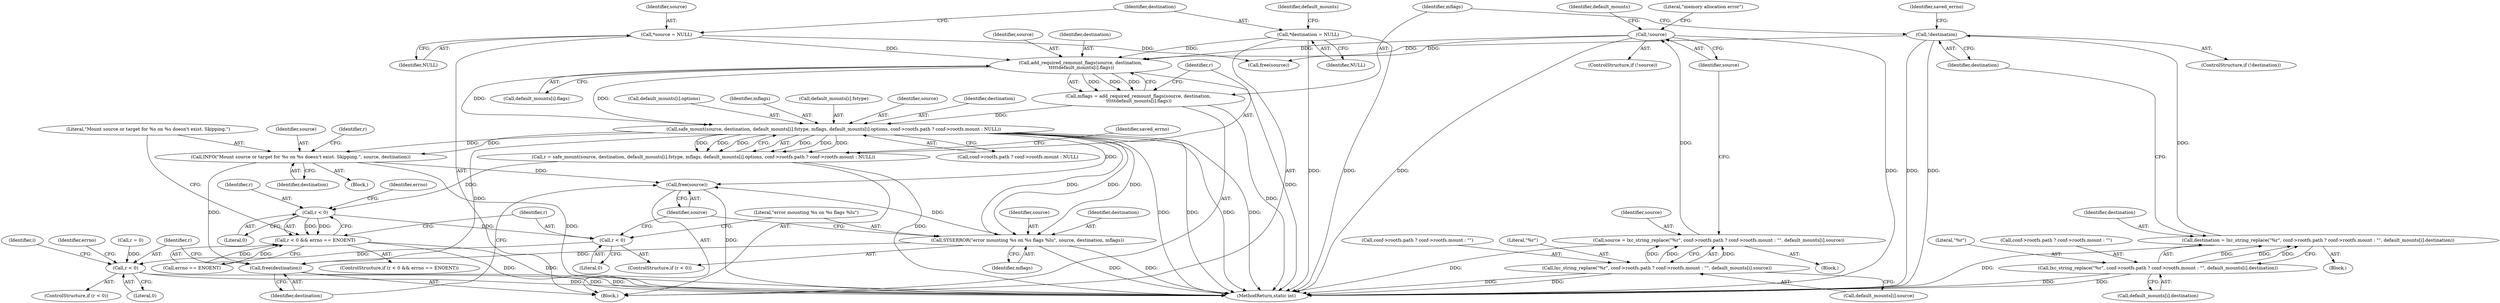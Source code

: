digraph "0_lxc_592fd47a6245508b79fe6ac819fe6d3b2c1289be_3@pointer" {
"1000234" [label="(Call,add_required_remount_flags(source, destination,\n \t\t\t\t\tdefault_mounts[i].flags))"];
"1000141" [label="(Call,*source = NULL)"];
"1000179" [label="(Call,!source)"];
"1000157" [label="(Call,source = lxc_string_replace(\"%r\", conf->rootfs.path ? conf->rootfs.mount : \"\", default_mounts[i].source))"];
"1000159" [label="(Call,lxc_string_replace(\"%r\", conf->rootfs.path ? conf->rootfs.mount : \"\", default_mounts[i].source))"];
"1000216" [label="(Call,!destination)"];
"1000194" [label="(Call,destination = lxc_string_replace(\"%r\", conf->rootfs.path ? conf->rootfs.mount : \"\", default_mounts[i].destination))"];
"1000196" [label="(Call,lxc_string_replace(\"%r\", conf->rootfs.path ? conf->rootfs.mount : \"\", default_mounts[i].destination))"];
"1000145" [label="(Call,*destination = NULL)"];
"1000232" [label="(Call,mflags = add_required_remount_flags(source, destination,\n \t\t\t\t\tdefault_mounts[i].flags))"];
"1000244" [label="(Call,safe_mount(source, destination, default_mounts[i].fstype, mflags, default_mounts[i].options, conf->rootfs.path ? conf->rootfs.mount : NULL))"];
"1000242" [label="(Call,r = safe_mount(source, destination, default_mounts[i].fstype, mflags, default_mounts[i].options, conf->rootfs.path ? conf->rootfs.mount : NULL))"];
"1000275" [label="(Call,r < 0)"];
"1000274" [label="(Call,r < 0 && errno == ENOENT)"];
"1000291" [label="(Call,r < 0)"];
"1000304" [label="(Call,r < 0)"];
"1000282" [label="(Call,INFO(\"Mount source or target for %s on %s doesn't exist. Skipping.\", source, destination))"];
"1000299" [label="(Call,free(source))"];
"1000301" [label="(Call,free(destination))"];
"1000294" [label="(Call,SYSERROR(\"error mounting %s on %s flags %lu\", source, destination, mflags))"];
"1000303" [label="(ControlStructure,if (r < 0))"];
"1000302" [label="(Identifier,destination)"];
"1000284" [label="(Identifier,source)"];
"1000161" [label="(Call,conf->rootfs.path ? conf->rootfs.mount : \"\")"];
"1000274" [label="(Call,r < 0 && errno == ENOENT)"];
"1000178" [label="(ControlStructure,if (!source))"];
"1000300" [label="(Identifier,source)"];
"1000277" [label="(Literal,0)"];
"1000157" [label="(Call,source = lxc_string_replace(\"%r\", conf->rootfs.path ? conf->rootfs.mount : \"\", default_mounts[i].source))"];
"1000195" [label="(Identifier,destination)"];
"1000143" [label="(Identifier,NULL)"];
"1000216" [label="(Call,!destination)"];
"1000304" [label="(Call,r < 0)"];
"1000305" [label="(Identifier,r)"];
"1000298" [label="(Identifier,mflags)"];
"1000198" [label="(Call,conf->rootfs.path ? conf->rootfs.mount : \"\")"];
"1000299" [label="(Call,free(source))"];
"1000160" [label="(Literal,\"%r\")"];
"1000197" [label="(Literal,\"%r\")"];
"1000275" [label="(Call,r < 0)"];
"1000273" [label="(ControlStructure,if (r < 0 && errno == ENOENT))"];
"1000276" [label="(Identifier,r)"];
"1000278" [label="(Call,errno == ENOENT)"];
"1000291" [label="(Call,r < 0)"];
"1000258" [label="(Call,conf->rootfs.path ? conf->rootfs.mount : NULL)"];
"1000306" [label="(Literal,0)"];
"1000224" [label="(Call,free(source))"];
"1000156" [label="(Block,)"];
"1000180" [label="(Identifier,source)"];
"1000196" [label="(Call,lxc_string_replace(\"%r\", conf->rootfs.path ? conf->rootfs.mount : \"\", default_mounts[i].destination))"];
"1000142" [label="(Identifier,source)"];
"1000153" [label="(Identifier,default_mounts)"];
"1000290" [label="(ControlStructure,if (r < 0))"];
"1000123" [label="(Identifier,i)"];
"1000281" [label="(Block,)"];
"1000297" [label="(Identifier,destination)"];
"1000293" [label="(Literal,0)"];
"1000296" [label="(Identifier,source)"];
"1000141" [label="(Call,*source = NULL)"];
"1000301" [label="(Call,free(destination))"];
"1000285" [label="(Identifier,destination)"];
"1000194" [label="(Call,destination = lxc_string_replace(\"%r\", conf->rootfs.path ? conf->rootfs.mount : \"\", default_mounts[i].destination))"];
"1000247" [label="(Call,default_mounts[i].fstype)"];
"1000215" [label="(ControlStructure,if (!destination))"];
"1000183" [label="(Literal,\"memory allocation error\")"];
"1000220" [label="(Identifier,saved_errno)"];
"1000234" [label="(Call,add_required_remount_flags(source, destination,\n \t\t\t\t\tdefault_mounts[i].flags))"];
"1000179" [label="(Call,!source)"];
"1000173" [label="(Call,default_mounts[i].source)"];
"1000287" [label="(Identifier,r)"];
"1000159" [label="(Call,lxc_string_replace(\"%r\", conf->rootfs.path ? conf->rootfs.mount : \"\", default_mounts[i].source))"];
"1000237" [label="(Call,default_mounts[i].flags)"];
"1000245" [label="(Identifier,source)"];
"1000246" [label="(Identifier,destination)"];
"1000271" [label="(Identifier,saved_errno)"];
"1000283" [label="(Literal,\"Mount source or target for %s on %s doesn't exist. Skipping.\")"];
"1000244" [label="(Call,safe_mount(source, destination, default_mounts[i].fstype, mflags, default_mounts[i].options, conf->rootfs.path ? conf->rootfs.mount : NULL))"];
"1000190" [label="(Identifier,default_mounts)"];
"1000232" [label="(Call,mflags = add_required_remount_flags(source, destination,\n \t\t\t\t\tdefault_mounts[i].flags))"];
"1000294" [label="(Call,SYSERROR(\"error mounting %s on %s flags %lu\", source, destination, mflags))"];
"1000282" [label="(Call,INFO(\"Mount source or target for %s on %s doesn't exist. Skipping.\", source, destination))"];
"1000279" [label="(Identifier,errno)"];
"1000158" [label="(Identifier,source)"];
"1000233" [label="(Identifier,mflags)"];
"1000210" [label="(Call,default_mounts[i].destination)"];
"1000243" [label="(Identifier,r)"];
"1000242" [label="(Call,r = safe_mount(source, destination, default_mounts[i].fstype, mflags, default_mounts[i].options, conf->rootfs.path ? conf->rootfs.mount : NULL))"];
"1000235" [label="(Identifier,source)"];
"1000146" [label="(Identifier,destination)"];
"1000253" [label="(Call,default_mounts[i].options)"];
"1000292" [label="(Identifier,r)"];
"1000236" [label="(Identifier,destination)"];
"1000295" [label="(Literal,\"error mounting %s on %s flags %lu\")"];
"1000409" [label="(MethodReturn,static int)"];
"1000193" [label="(Block,)"];
"1000252" [label="(Identifier,mflags)"];
"1000309" [label="(Identifier,errno)"];
"1000139" [label="(Block,)"];
"1000147" [label="(Identifier,NULL)"];
"1000217" [label="(Identifier,destination)"];
"1000145" [label="(Call,*destination = NULL)"];
"1000286" [label="(Call,r = 0)"];
"1000234" -> "1000232"  [label="AST: "];
"1000234" -> "1000237"  [label="CFG: "];
"1000235" -> "1000234"  [label="AST: "];
"1000236" -> "1000234"  [label="AST: "];
"1000237" -> "1000234"  [label="AST: "];
"1000232" -> "1000234"  [label="CFG: "];
"1000234" -> "1000409"  [label="DDG: "];
"1000234" -> "1000232"  [label="DDG: "];
"1000234" -> "1000232"  [label="DDG: "];
"1000234" -> "1000232"  [label="DDG: "];
"1000141" -> "1000234"  [label="DDG: "];
"1000179" -> "1000234"  [label="DDG: "];
"1000216" -> "1000234"  [label="DDG: "];
"1000145" -> "1000234"  [label="DDG: "];
"1000234" -> "1000244"  [label="DDG: "];
"1000234" -> "1000244"  [label="DDG: "];
"1000141" -> "1000139"  [label="AST: "];
"1000141" -> "1000143"  [label="CFG: "];
"1000142" -> "1000141"  [label="AST: "];
"1000143" -> "1000141"  [label="AST: "];
"1000146" -> "1000141"  [label="CFG: "];
"1000141" -> "1000224"  [label="DDG: "];
"1000179" -> "1000178"  [label="AST: "];
"1000179" -> "1000180"  [label="CFG: "];
"1000180" -> "1000179"  [label="AST: "];
"1000183" -> "1000179"  [label="CFG: "];
"1000190" -> "1000179"  [label="CFG: "];
"1000179" -> "1000409"  [label="DDG: "];
"1000179" -> "1000409"  [label="DDG: "];
"1000157" -> "1000179"  [label="DDG: "];
"1000179" -> "1000224"  [label="DDG: "];
"1000157" -> "1000156"  [label="AST: "];
"1000157" -> "1000159"  [label="CFG: "];
"1000158" -> "1000157"  [label="AST: "];
"1000159" -> "1000157"  [label="AST: "];
"1000180" -> "1000157"  [label="CFG: "];
"1000157" -> "1000409"  [label="DDG: "];
"1000159" -> "1000157"  [label="DDG: "];
"1000159" -> "1000157"  [label="DDG: "];
"1000159" -> "1000157"  [label="DDG: "];
"1000159" -> "1000173"  [label="CFG: "];
"1000160" -> "1000159"  [label="AST: "];
"1000161" -> "1000159"  [label="AST: "];
"1000173" -> "1000159"  [label="AST: "];
"1000159" -> "1000409"  [label="DDG: "];
"1000159" -> "1000409"  [label="DDG: "];
"1000216" -> "1000215"  [label="AST: "];
"1000216" -> "1000217"  [label="CFG: "];
"1000217" -> "1000216"  [label="AST: "];
"1000220" -> "1000216"  [label="CFG: "];
"1000233" -> "1000216"  [label="CFG: "];
"1000216" -> "1000409"  [label="DDG: "];
"1000216" -> "1000409"  [label="DDG: "];
"1000194" -> "1000216"  [label="DDG: "];
"1000194" -> "1000193"  [label="AST: "];
"1000194" -> "1000196"  [label="CFG: "];
"1000195" -> "1000194"  [label="AST: "];
"1000196" -> "1000194"  [label="AST: "];
"1000217" -> "1000194"  [label="CFG: "];
"1000194" -> "1000409"  [label="DDG: "];
"1000196" -> "1000194"  [label="DDG: "];
"1000196" -> "1000194"  [label="DDG: "];
"1000196" -> "1000194"  [label="DDG: "];
"1000196" -> "1000210"  [label="CFG: "];
"1000197" -> "1000196"  [label="AST: "];
"1000198" -> "1000196"  [label="AST: "];
"1000210" -> "1000196"  [label="AST: "];
"1000196" -> "1000409"  [label="DDG: "];
"1000196" -> "1000409"  [label="DDG: "];
"1000145" -> "1000139"  [label="AST: "];
"1000145" -> "1000147"  [label="CFG: "];
"1000146" -> "1000145"  [label="AST: "];
"1000147" -> "1000145"  [label="AST: "];
"1000153" -> "1000145"  [label="CFG: "];
"1000145" -> "1000409"  [label="DDG: "];
"1000145" -> "1000409"  [label="DDG: "];
"1000232" -> "1000139"  [label="AST: "];
"1000233" -> "1000232"  [label="AST: "];
"1000243" -> "1000232"  [label="CFG: "];
"1000232" -> "1000409"  [label="DDG: "];
"1000232" -> "1000244"  [label="DDG: "];
"1000244" -> "1000242"  [label="AST: "];
"1000244" -> "1000258"  [label="CFG: "];
"1000245" -> "1000244"  [label="AST: "];
"1000246" -> "1000244"  [label="AST: "];
"1000247" -> "1000244"  [label="AST: "];
"1000252" -> "1000244"  [label="AST: "];
"1000253" -> "1000244"  [label="AST: "];
"1000258" -> "1000244"  [label="AST: "];
"1000242" -> "1000244"  [label="CFG: "];
"1000244" -> "1000409"  [label="DDG: "];
"1000244" -> "1000409"  [label="DDG: "];
"1000244" -> "1000409"  [label="DDG: "];
"1000244" -> "1000409"  [label="DDG: "];
"1000244" -> "1000242"  [label="DDG: "];
"1000244" -> "1000242"  [label="DDG: "];
"1000244" -> "1000242"  [label="DDG: "];
"1000244" -> "1000242"  [label="DDG: "];
"1000244" -> "1000242"  [label="DDG: "];
"1000244" -> "1000242"  [label="DDG: "];
"1000244" -> "1000282"  [label="DDG: "];
"1000244" -> "1000282"  [label="DDG: "];
"1000244" -> "1000294"  [label="DDG: "];
"1000244" -> "1000294"  [label="DDG: "];
"1000244" -> "1000294"  [label="DDG: "];
"1000244" -> "1000299"  [label="DDG: "];
"1000244" -> "1000301"  [label="DDG: "];
"1000242" -> "1000139"  [label="AST: "];
"1000243" -> "1000242"  [label="AST: "];
"1000271" -> "1000242"  [label="CFG: "];
"1000242" -> "1000409"  [label="DDG: "];
"1000242" -> "1000275"  [label="DDG: "];
"1000275" -> "1000274"  [label="AST: "];
"1000275" -> "1000277"  [label="CFG: "];
"1000276" -> "1000275"  [label="AST: "];
"1000277" -> "1000275"  [label="AST: "];
"1000279" -> "1000275"  [label="CFG: "];
"1000274" -> "1000275"  [label="CFG: "];
"1000275" -> "1000274"  [label="DDG: "];
"1000275" -> "1000274"  [label="DDG: "];
"1000275" -> "1000291"  [label="DDG: "];
"1000274" -> "1000273"  [label="AST: "];
"1000274" -> "1000278"  [label="CFG: "];
"1000278" -> "1000274"  [label="AST: "];
"1000283" -> "1000274"  [label="CFG: "];
"1000292" -> "1000274"  [label="CFG: "];
"1000274" -> "1000409"  [label="DDG: "];
"1000274" -> "1000409"  [label="DDG: "];
"1000278" -> "1000274"  [label="DDG: "];
"1000278" -> "1000274"  [label="DDG: "];
"1000291" -> "1000290"  [label="AST: "];
"1000291" -> "1000293"  [label="CFG: "];
"1000292" -> "1000291"  [label="AST: "];
"1000293" -> "1000291"  [label="AST: "];
"1000295" -> "1000291"  [label="CFG: "];
"1000300" -> "1000291"  [label="CFG: "];
"1000291" -> "1000304"  [label="DDG: "];
"1000304" -> "1000303"  [label="AST: "];
"1000304" -> "1000306"  [label="CFG: "];
"1000305" -> "1000304"  [label="AST: "];
"1000306" -> "1000304"  [label="AST: "];
"1000309" -> "1000304"  [label="CFG: "];
"1000123" -> "1000304"  [label="CFG: "];
"1000304" -> "1000409"  [label="DDG: "];
"1000304" -> "1000409"  [label="DDG: "];
"1000286" -> "1000304"  [label="DDG: "];
"1000282" -> "1000281"  [label="AST: "];
"1000282" -> "1000285"  [label="CFG: "];
"1000283" -> "1000282"  [label="AST: "];
"1000284" -> "1000282"  [label="AST: "];
"1000285" -> "1000282"  [label="AST: "];
"1000287" -> "1000282"  [label="CFG: "];
"1000282" -> "1000409"  [label="DDG: "];
"1000282" -> "1000299"  [label="DDG: "];
"1000282" -> "1000301"  [label="DDG: "];
"1000299" -> "1000139"  [label="AST: "];
"1000299" -> "1000300"  [label="CFG: "];
"1000300" -> "1000299"  [label="AST: "];
"1000302" -> "1000299"  [label="CFG: "];
"1000299" -> "1000409"  [label="DDG: "];
"1000294" -> "1000299"  [label="DDG: "];
"1000301" -> "1000139"  [label="AST: "];
"1000301" -> "1000302"  [label="CFG: "];
"1000302" -> "1000301"  [label="AST: "];
"1000305" -> "1000301"  [label="CFG: "];
"1000301" -> "1000409"  [label="DDG: "];
"1000294" -> "1000301"  [label="DDG: "];
"1000294" -> "1000290"  [label="AST: "];
"1000294" -> "1000298"  [label="CFG: "];
"1000295" -> "1000294"  [label="AST: "];
"1000296" -> "1000294"  [label="AST: "];
"1000297" -> "1000294"  [label="AST: "];
"1000298" -> "1000294"  [label="AST: "];
"1000300" -> "1000294"  [label="CFG: "];
"1000294" -> "1000409"  [label="DDG: "];
"1000294" -> "1000409"  [label="DDG: "];
}
